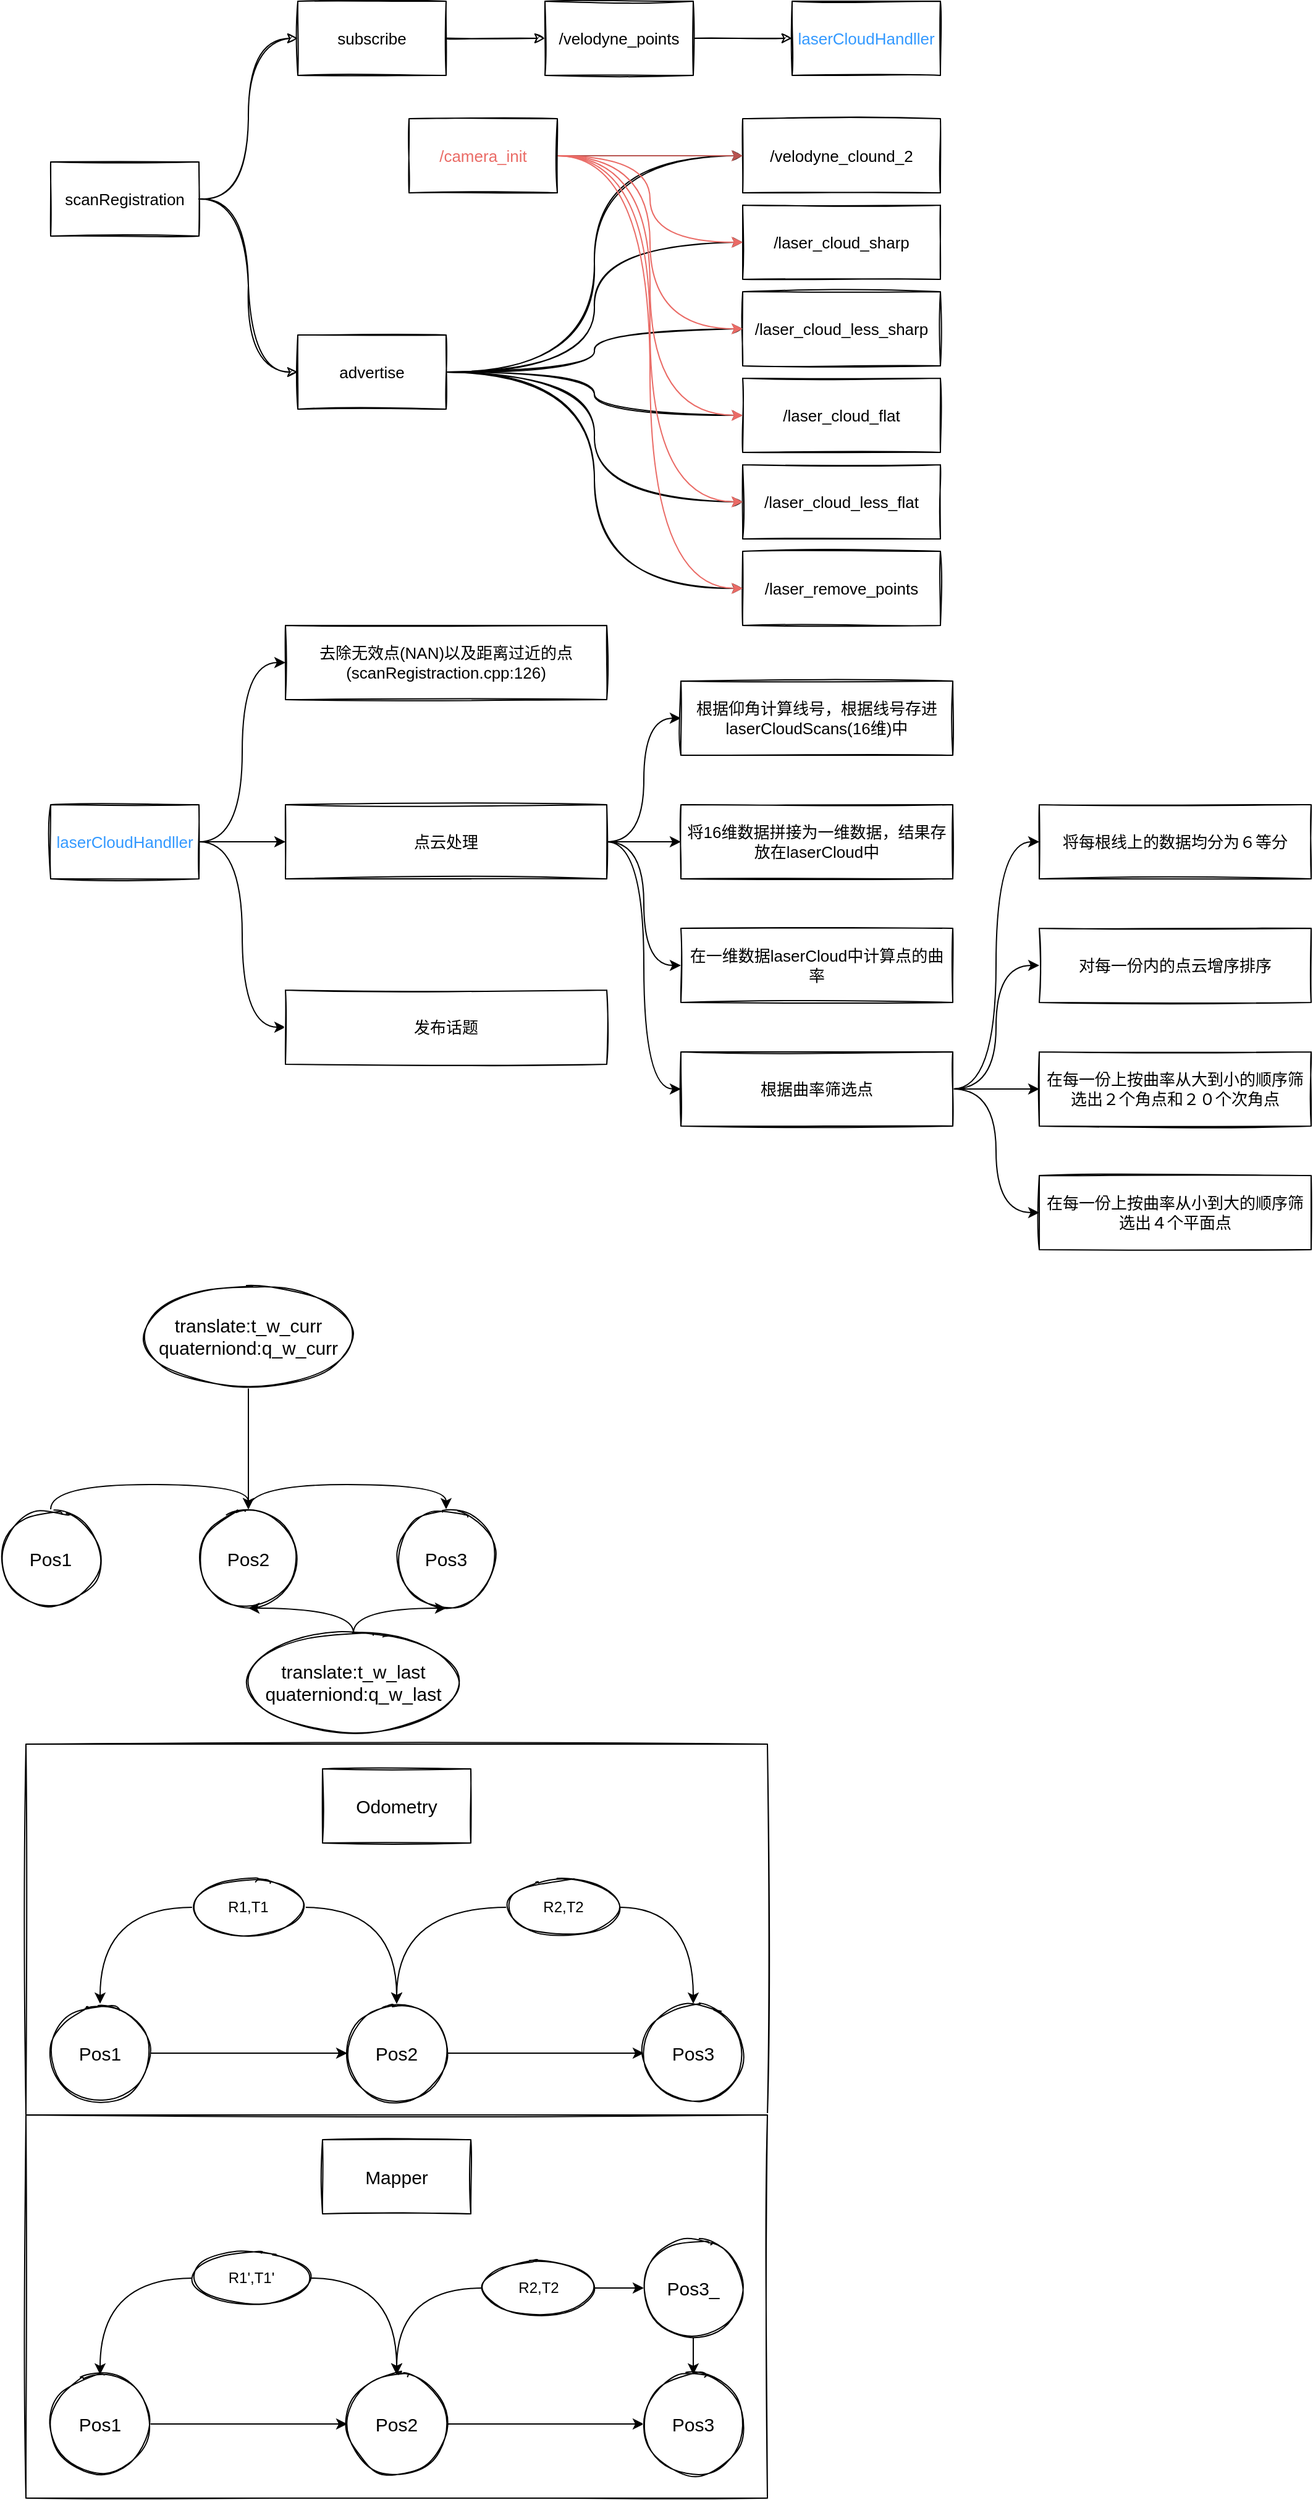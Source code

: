 <mxfile version="17.4.0" type="github">
  <diagram id="PKeqfnqakoSn-dvSIa7h" name="Page-1">
    <mxGraphModel dx="1227" dy="721" grid="1" gridSize="10" guides="1" tooltips="1" connect="1" arrows="1" fold="1" page="1" pageScale="1" pageWidth="827" pageHeight="1169" math="0" shadow="0">
      <root>
        <mxCell id="0" />
        <mxCell id="1" parent="0" />
        <mxCell id="pYPstI5mJE876yl3EqcE-37" value="" style="rounded=0;whiteSpace=wrap;html=1;sketch=1;fontSize=15;verticalAlign=middle;" vertex="1" parent="1">
          <mxGeometry x="20" y="1580" width="600" height="300" as="geometry" />
        </mxCell>
        <mxCell id="Jbxziv27JbcRm0JtDk8l-17" style="edgeStyle=orthogonalEdgeStyle;curved=1;sketch=1;orthogonalLoop=1;jettySize=auto;html=1;entryX=0;entryY=0.5;entryDx=0;entryDy=0;fontSize=13;fontColor=#3399FF;" parent="1" source="Jbxziv27JbcRm0JtDk8l-1" target="Jbxziv27JbcRm0JtDk8l-2" edge="1">
          <mxGeometry relative="1" as="geometry" />
        </mxCell>
        <mxCell id="Jbxziv27JbcRm0JtDk8l-21" style="edgeStyle=orthogonalEdgeStyle;curved=1;sketch=1;orthogonalLoop=1;jettySize=auto;html=1;entryX=0;entryY=0.5;entryDx=0;entryDy=0;fontSize=13;fontColor=#3399FF;" parent="1" source="Jbxziv27JbcRm0JtDk8l-1" target="Jbxziv27JbcRm0JtDk8l-5" edge="1">
          <mxGeometry relative="1" as="geometry" />
        </mxCell>
        <mxCell id="Jbxziv27JbcRm0JtDk8l-1" value="&lt;div style=&quot;font-size: 13px;&quot;&gt;scanRegistration&lt;/div&gt;" style="rounded=0;whiteSpace=wrap;html=1;sketch=1;fontSize=13;" parent="1" vertex="1">
          <mxGeometry x="40" y="300" width="120" height="60" as="geometry" />
        </mxCell>
        <mxCell id="Jbxziv27JbcRm0JtDk8l-10" style="edgeStyle=orthogonalEdgeStyle;curved=1;sketch=1;orthogonalLoop=1;jettySize=auto;html=1;entryX=0;entryY=0.5;entryDx=0;entryDy=0;fontSize=13;" parent="1" source="Jbxziv27JbcRm0JtDk8l-2" target="Jbxziv27JbcRm0JtDk8l-9" edge="1">
          <mxGeometry relative="1" as="geometry" />
        </mxCell>
        <mxCell id="Jbxziv27JbcRm0JtDk8l-2" value="subscribe" style="rounded=0;whiteSpace=wrap;html=1;sketch=1;fontSize=13;" parent="1" vertex="1">
          <mxGeometry x="240" y="170" width="120" height="60" as="geometry" />
        </mxCell>
        <mxCell id="Jbxziv27JbcRm0JtDk8l-14" style="edgeStyle=orthogonalEdgeStyle;curved=1;sketch=1;orthogonalLoop=1;jettySize=auto;html=1;entryX=0;entryY=0.5;entryDx=0;entryDy=0;fontSize=13;fontColor=#3399FF;" parent="1" source="Jbxziv27JbcRm0JtDk8l-5" target="Jbxziv27JbcRm0JtDk8l-13" edge="1">
          <mxGeometry relative="1" as="geometry" />
        </mxCell>
        <mxCell id="Jbxziv27JbcRm0JtDk8l-16" style="edgeStyle=orthogonalEdgeStyle;curved=1;sketch=1;orthogonalLoop=1;jettySize=auto;html=1;entryX=0;entryY=0.5;entryDx=0;entryDy=0;fontSize=13;fontColor=#3399FF;" parent="1" source="Jbxziv27JbcRm0JtDk8l-5" target="Jbxziv27JbcRm0JtDk8l-15" edge="1">
          <mxGeometry relative="1" as="geometry" />
        </mxCell>
        <mxCell id="Jbxziv27JbcRm0JtDk8l-22" style="edgeStyle=orthogonalEdgeStyle;curved=1;sketch=1;orthogonalLoop=1;jettySize=auto;html=1;entryX=0;entryY=0.5;entryDx=0;entryDy=0;fontSize=13;fontColor=#3399FF;" parent="1" source="Jbxziv27JbcRm0JtDk8l-5" target="Jbxziv27JbcRm0JtDk8l-18" edge="1">
          <mxGeometry relative="1" as="geometry" />
        </mxCell>
        <mxCell id="Jbxziv27JbcRm0JtDk8l-26" style="edgeStyle=orthogonalEdgeStyle;curved=1;sketch=1;orthogonalLoop=1;jettySize=auto;html=1;entryX=0;entryY=0.5;entryDx=0;entryDy=0;fontSize=13;fontColor=#3399FF;" parent="1" source="Jbxziv27JbcRm0JtDk8l-5" target="Jbxziv27JbcRm0JtDk8l-23" edge="1">
          <mxGeometry relative="1" as="geometry" />
        </mxCell>
        <mxCell id="Jbxziv27JbcRm0JtDk8l-27" style="edgeStyle=orthogonalEdgeStyle;curved=1;sketch=1;orthogonalLoop=1;jettySize=auto;html=1;entryX=0;entryY=0.5;entryDx=0;entryDy=0;fontSize=13;fontColor=#3399FF;" parent="1" source="Jbxziv27JbcRm0JtDk8l-5" target="Jbxziv27JbcRm0JtDk8l-24" edge="1">
          <mxGeometry relative="1" as="geometry" />
        </mxCell>
        <mxCell id="Jbxziv27JbcRm0JtDk8l-28" style="edgeStyle=orthogonalEdgeStyle;curved=1;sketch=1;orthogonalLoop=1;jettySize=auto;html=1;entryX=0;entryY=0.5;entryDx=0;entryDy=0;fontSize=13;fontColor=#3399FF;" parent="1" source="Jbxziv27JbcRm0JtDk8l-5" target="Jbxziv27JbcRm0JtDk8l-25" edge="1">
          <mxGeometry relative="1" as="geometry" />
        </mxCell>
        <mxCell id="Jbxziv27JbcRm0JtDk8l-5" value="advertise" style="rounded=0;whiteSpace=wrap;html=1;sketch=1;fontSize=13;" parent="1" vertex="1">
          <mxGeometry x="240" y="440" width="120" height="60" as="geometry" />
        </mxCell>
        <mxCell id="Jbxziv27JbcRm0JtDk8l-11" style="edgeStyle=orthogonalEdgeStyle;curved=1;sketch=1;orthogonalLoop=1;jettySize=auto;html=1;fontSize=13;" parent="1" source="Jbxziv27JbcRm0JtDk8l-9" edge="1">
          <mxGeometry relative="1" as="geometry">
            <mxPoint x="640" y="200" as="targetPoint" />
          </mxGeometry>
        </mxCell>
        <mxCell id="Jbxziv27JbcRm0JtDk8l-9" value="/velodyne_points" style="rounded=0;whiteSpace=wrap;html=1;sketch=1;fontSize=13;" parent="1" vertex="1">
          <mxGeometry x="440" y="170" width="120" height="60" as="geometry" />
        </mxCell>
        <mxCell id="Jbxziv27JbcRm0JtDk8l-12" value="laserCloudHandller" style="rounded=0;whiteSpace=wrap;html=1;sketch=1;fontSize=13;fontColor=#3399FF;" parent="1" vertex="1">
          <mxGeometry x="640" y="170" width="120" height="60" as="geometry" />
        </mxCell>
        <mxCell id="Jbxziv27JbcRm0JtDk8l-13" value="/velodyne_clound_2" style="rounded=0;whiteSpace=wrap;html=1;sketch=1;fontSize=13;" parent="1" vertex="1">
          <mxGeometry x="600" y="265" width="160" height="60" as="geometry" />
        </mxCell>
        <mxCell id="Jbxziv27JbcRm0JtDk8l-15" value="/laser_cloud_sharp" style="rounded=0;whiteSpace=wrap;html=1;sketch=1;fontSize=13;" parent="1" vertex="1">
          <mxGeometry x="600" y="335" width="160" height="60" as="geometry" />
        </mxCell>
        <mxCell id="Jbxziv27JbcRm0JtDk8l-18" value="/laser_cloud_less_sharp" style="rounded=0;whiteSpace=wrap;html=1;sketch=1;fontSize=13;" parent="1" vertex="1">
          <mxGeometry x="600" y="405" width="160" height="60" as="geometry" />
        </mxCell>
        <mxCell id="Jbxziv27JbcRm0JtDk8l-23" value="/laser_cloud_flat" style="rounded=0;whiteSpace=wrap;html=1;sketch=1;fontSize=13;" parent="1" vertex="1">
          <mxGeometry x="600" y="475" width="160" height="60" as="geometry" />
        </mxCell>
        <mxCell id="Jbxziv27JbcRm0JtDk8l-24" value="/laser_cloud_less_flat" style="rounded=0;whiteSpace=wrap;html=1;sketch=1;fontSize=13;" parent="1" vertex="1">
          <mxGeometry x="600" y="545" width="160" height="60" as="geometry" />
        </mxCell>
        <mxCell id="Jbxziv27JbcRm0JtDk8l-25" value="/laser_remove_points" style="rounded=0;whiteSpace=wrap;html=1;sketch=1;fontSize=13;" parent="1" vertex="1">
          <mxGeometry x="600" y="615" width="160" height="60" as="geometry" />
        </mxCell>
        <mxCell id="GhelA_jYTZPkLx0FiXOg-9" style="edgeStyle=orthogonalEdgeStyle;orthogonalLoop=1;jettySize=auto;html=1;entryX=0;entryY=0.5;entryDx=0;entryDy=0;curved=1;" parent="1" source="GhelA_jYTZPkLx0FiXOg-1" target="GhelA_jYTZPkLx0FiXOg-2" edge="1">
          <mxGeometry relative="1" as="geometry" />
        </mxCell>
        <mxCell id="GhelA_jYTZPkLx0FiXOg-10" style="edgeStyle=orthogonalEdgeStyle;curved=1;orthogonalLoop=1;jettySize=auto;html=1;entryX=0;entryY=0.5;entryDx=0;entryDy=0;" parent="1" source="GhelA_jYTZPkLx0FiXOg-1" target="GhelA_jYTZPkLx0FiXOg-3" edge="1">
          <mxGeometry relative="1" as="geometry" />
        </mxCell>
        <mxCell id="GhelA_jYTZPkLx0FiXOg-27" style="edgeStyle=orthogonalEdgeStyle;curved=1;orthogonalLoop=1;jettySize=auto;html=1;entryX=0;entryY=0.5;entryDx=0;entryDy=0;" parent="1" source="GhelA_jYTZPkLx0FiXOg-1" target="GhelA_jYTZPkLx0FiXOg-26" edge="1">
          <mxGeometry relative="1" as="geometry" />
        </mxCell>
        <mxCell id="GhelA_jYTZPkLx0FiXOg-1" value="laserCloudHandller" style="rounded=0;whiteSpace=wrap;html=1;sketch=1;fontSize=13;fontColor=#3399FF;" parent="1" vertex="1">
          <mxGeometry x="40" y="820" width="120" height="60" as="geometry" />
        </mxCell>
        <mxCell id="GhelA_jYTZPkLx0FiXOg-2" value="去除无效点(NAN)以及距离过近的点(scanRegistraction.cpp:126)" style="rounded=0;whiteSpace=wrap;html=1;sketch=1;fontSize=13;" parent="1" vertex="1">
          <mxGeometry x="230" y="675" width="260" height="60" as="geometry" />
        </mxCell>
        <mxCell id="GhelA_jYTZPkLx0FiXOg-11" style="edgeStyle=orthogonalEdgeStyle;curved=1;orthogonalLoop=1;jettySize=auto;html=1;entryX=0;entryY=0.5;entryDx=0;entryDy=0;" parent="1" source="GhelA_jYTZPkLx0FiXOg-3" target="GhelA_jYTZPkLx0FiXOg-4" edge="1">
          <mxGeometry relative="1" as="geometry" />
        </mxCell>
        <mxCell id="GhelA_jYTZPkLx0FiXOg-12" style="edgeStyle=orthogonalEdgeStyle;curved=1;orthogonalLoop=1;jettySize=auto;html=1;entryX=0;entryY=0.5;entryDx=0;entryDy=0;" parent="1" source="GhelA_jYTZPkLx0FiXOg-3" target="GhelA_jYTZPkLx0FiXOg-5" edge="1">
          <mxGeometry relative="1" as="geometry" />
        </mxCell>
        <mxCell id="GhelA_jYTZPkLx0FiXOg-13" style="edgeStyle=orthogonalEdgeStyle;curved=1;orthogonalLoop=1;jettySize=auto;html=1;entryX=0;entryY=0.5;entryDx=0;entryDy=0;" parent="1" source="GhelA_jYTZPkLx0FiXOg-3" target="GhelA_jYTZPkLx0FiXOg-6" edge="1">
          <mxGeometry relative="1" as="geometry" />
        </mxCell>
        <mxCell id="GhelA_jYTZPkLx0FiXOg-14" style="edgeStyle=orthogonalEdgeStyle;curved=1;orthogonalLoop=1;jettySize=auto;html=1;entryX=0;entryY=0.5;entryDx=0;entryDy=0;" parent="1" source="GhelA_jYTZPkLx0FiXOg-3" target="GhelA_jYTZPkLx0FiXOg-7" edge="1">
          <mxGeometry relative="1" as="geometry">
            <Array as="points">
              <mxPoint x="520" y="850" />
              <mxPoint x="520" y="1050" />
            </Array>
          </mxGeometry>
        </mxCell>
        <mxCell id="GhelA_jYTZPkLx0FiXOg-3" value="点云处理" style="rounded=0;whiteSpace=wrap;html=1;sketch=1;fontSize=13;" parent="1" vertex="1">
          <mxGeometry x="230" y="820" width="260" height="60" as="geometry" />
        </mxCell>
        <mxCell id="GhelA_jYTZPkLx0FiXOg-4" value="&lt;div&gt;根据仰角计算线号，根据线号存进&lt;/div&gt;&lt;div&gt;laserCloudScans(16维)中&lt;/div&gt;" style="rounded=0;whiteSpace=wrap;html=1;sketch=1;fontSize=13;" parent="1" vertex="1">
          <mxGeometry x="550" y="720" width="220" height="60" as="geometry" />
        </mxCell>
        <mxCell id="GhelA_jYTZPkLx0FiXOg-5" value="将16维数据拼接为一维数据，结果存放在laserCloud中" style="rounded=0;whiteSpace=wrap;html=1;sketch=1;fontSize=13;" parent="1" vertex="1">
          <mxGeometry x="550" y="820" width="220" height="60" as="geometry" />
        </mxCell>
        <mxCell id="GhelA_jYTZPkLx0FiXOg-6" value="在一维数据laserCloud中计算点的曲率" style="rounded=0;whiteSpace=wrap;html=1;sketch=1;fontSize=13;" parent="1" vertex="1">
          <mxGeometry x="550" y="920" width="220" height="60" as="geometry" />
        </mxCell>
        <mxCell id="GhelA_jYTZPkLx0FiXOg-22" style="edgeStyle=orthogonalEdgeStyle;curved=1;orthogonalLoop=1;jettySize=auto;html=1;entryX=0;entryY=0.5;entryDx=0;entryDy=0;" parent="1" source="GhelA_jYTZPkLx0FiXOg-7" target="GhelA_jYTZPkLx0FiXOg-8" edge="1">
          <mxGeometry relative="1" as="geometry" />
        </mxCell>
        <mxCell id="GhelA_jYTZPkLx0FiXOg-23" style="edgeStyle=orthogonalEdgeStyle;curved=1;orthogonalLoop=1;jettySize=auto;html=1;entryX=0;entryY=0.5;entryDx=0;entryDy=0;" parent="1" source="GhelA_jYTZPkLx0FiXOg-7" target="GhelA_jYTZPkLx0FiXOg-17" edge="1">
          <mxGeometry relative="1" as="geometry" />
        </mxCell>
        <mxCell id="GhelA_jYTZPkLx0FiXOg-24" style="edgeStyle=orthogonalEdgeStyle;curved=1;orthogonalLoop=1;jettySize=auto;html=1;entryX=0;entryY=0.5;entryDx=0;entryDy=0;" parent="1" source="GhelA_jYTZPkLx0FiXOg-7" target="GhelA_jYTZPkLx0FiXOg-15" edge="1">
          <mxGeometry relative="1" as="geometry" />
        </mxCell>
        <mxCell id="GhelA_jYTZPkLx0FiXOg-25" style="edgeStyle=orthogonalEdgeStyle;curved=1;orthogonalLoop=1;jettySize=auto;html=1;entryX=0;entryY=0.5;entryDx=0;entryDy=0;" parent="1" source="GhelA_jYTZPkLx0FiXOg-7" target="GhelA_jYTZPkLx0FiXOg-16" edge="1">
          <mxGeometry relative="1" as="geometry" />
        </mxCell>
        <mxCell id="GhelA_jYTZPkLx0FiXOg-7" value="根据曲率筛选点" style="rounded=0;whiteSpace=wrap;html=1;sketch=1;fontSize=13;" parent="1" vertex="1">
          <mxGeometry x="550" y="1020" width="220" height="60" as="geometry" />
        </mxCell>
        <mxCell id="GhelA_jYTZPkLx0FiXOg-8" value="将每根线上的数据均分为６等分" style="rounded=0;whiteSpace=wrap;html=1;sketch=1;fontSize=13;" parent="1" vertex="1">
          <mxGeometry x="840" y="820" width="220" height="60" as="geometry" />
        </mxCell>
        <mxCell id="GhelA_jYTZPkLx0FiXOg-15" value="在每一份上按曲率从大到小的顺序筛选出２个角点和２０个次角点" style="rounded=0;whiteSpace=wrap;html=1;sketch=1;fontSize=13;" parent="1" vertex="1">
          <mxGeometry x="840" y="1020" width="220" height="60" as="geometry" />
        </mxCell>
        <mxCell id="GhelA_jYTZPkLx0FiXOg-16" value="在每一份上按曲率从小到大的顺序筛选出４个平面点" style="rounded=0;whiteSpace=wrap;html=1;sketch=1;fontSize=13;" parent="1" vertex="1">
          <mxGeometry x="840" y="1120" width="220" height="60" as="geometry" />
        </mxCell>
        <mxCell id="GhelA_jYTZPkLx0FiXOg-17" value="对每一份内的点云增序排序" style="rounded=0;whiteSpace=wrap;html=1;sketch=1;fontSize=13;" parent="1" vertex="1">
          <mxGeometry x="840" y="920" width="220" height="60" as="geometry" />
        </mxCell>
        <mxCell id="GhelA_jYTZPkLx0FiXOg-26" value="发布话题" style="rounded=0;whiteSpace=wrap;html=1;sketch=1;fontSize=13;" parent="1" vertex="1">
          <mxGeometry x="230" y="970" width="260" height="60" as="geometry" />
        </mxCell>
        <mxCell id="GhelA_jYTZPkLx0FiXOg-29" style="edgeStyle=orthogonalEdgeStyle;curved=1;orthogonalLoop=1;jettySize=auto;html=1;entryX=0;entryY=0.5;entryDx=0;entryDy=0;fontColor=#EA6B66;strokeColor=#b85450;fillColor=#f8cecc;" parent="1" source="GhelA_jYTZPkLx0FiXOg-28" target="Jbxziv27JbcRm0JtDk8l-13" edge="1">
          <mxGeometry relative="1" as="geometry" />
        </mxCell>
        <mxCell id="GhelA_jYTZPkLx0FiXOg-30" style="edgeStyle=orthogonalEdgeStyle;curved=1;orthogonalLoop=1;jettySize=auto;html=1;entryX=0;entryY=0.5;entryDx=0;entryDy=0;fontColor=#EA6B66;strokeColor=#EA6B66;" parent="1" source="GhelA_jYTZPkLx0FiXOg-28" target="Jbxziv27JbcRm0JtDk8l-15" edge="1">
          <mxGeometry relative="1" as="geometry" />
        </mxCell>
        <mxCell id="GhelA_jYTZPkLx0FiXOg-31" style="edgeStyle=orthogonalEdgeStyle;curved=1;orthogonalLoop=1;jettySize=auto;html=1;entryX=0;entryY=0.5;entryDx=0;entryDy=0;fontColor=#EA6B66;strokeColor=#EA6B66;" parent="1" source="GhelA_jYTZPkLx0FiXOg-28" target="Jbxziv27JbcRm0JtDk8l-18" edge="1">
          <mxGeometry relative="1" as="geometry" />
        </mxCell>
        <mxCell id="GhelA_jYTZPkLx0FiXOg-32" style="edgeStyle=orthogonalEdgeStyle;curved=1;orthogonalLoop=1;jettySize=auto;html=1;entryX=0;entryY=0.5;entryDx=0;entryDy=0;fontColor=#EA6B66;strokeColor=#EA6B66;" parent="1" source="GhelA_jYTZPkLx0FiXOg-28" target="Jbxziv27JbcRm0JtDk8l-23" edge="1">
          <mxGeometry relative="1" as="geometry" />
        </mxCell>
        <mxCell id="GhelA_jYTZPkLx0FiXOg-33" style="edgeStyle=orthogonalEdgeStyle;curved=1;orthogonalLoop=1;jettySize=auto;html=1;entryX=0;entryY=0.5;entryDx=0;entryDy=0;fontColor=#EA6B66;strokeColor=#EA6B66;" parent="1" source="GhelA_jYTZPkLx0FiXOg-28" target="Jbxziv27JbcRm0JtDk8l-24" edge="1">
          <mxGeometry relative="1" as="geometry" />
        </mxCell>
        <mxCell id="GhelA_jYTZPkLx0FiXOg-34" style="edgeStyle=orthogonalEdgeStyle;curved=1;orthogonalLoop=1;jettySize=auto;html=1;entryX=0;entryY=0.5;entryDx=0;entryDy=0;fontColor=#EA6B66;strokeColor=#EA6B66;" parent="1" source="GhelA_jYTZPkLx0FiXOg-28" target="Jbxziv27JbcRm0JtDk8l-25" edge="1">
          <mxGeometry relative="1" as="geometry" />
        </mxCell>
        <mxCell id="GhelA_jYTZPkLx0FiXOg-28" value="&lt;font color=&quot;#EA6B66&quot;&gt;/camera_init&lt;/font&gt;" style="rounded=0;whiteSpace=wrap;html=1;sketch=1;fontSize=13;" parent="1" vertex="1">
          <mxGeometry x="330" y="265" width="120" height="60" as="geometry" />
        </mxCell>
        <mxCell id="pYPstI5mJE876yl3EqcE-6" style="edgeStyle=orthogonalEdgeStyle;curved=1;orthogonalLoop=1;jettySize=auto;html=1;exitX=0.5;exitY=0;exitDx=0;exitDy=0;entryX=0.5;entryY=0;entryDx=0;entryDy=0;fontSize=15;" edge="1" parent="1" source="pYPstI5mJE876yl3EqcE-1" target="pYPstI5mJE876yl3EqcE-3">
          <mxGeometry relative="1" as="geometry" />
        </mxCell>
        <mxCell id="pYPstI5mJE876yl3EqcE-1" value="Pos1" style="ellipse;whiteSpace=wrap;html=1;aspect=fixed;sketch=1;fontSize=15;" vertex="1" parent="1">
          <mxGeometry y="1390" width="80" height="80" as="geometry" />
        </mxCell>
        <mxCell id="pYPstI5mJE876yl3EqcE-7" style="edgeStyle=orthogonalEdgeStyle;curved=1;orthogonalLoop=1;jettySize=auto;html=1;exitX=0.5;exitY=0;exitDx=0;exitDy=0;entryX=0.5;entryY=0;entryDx=0;entryDy=0;fontSize=15;" edge="1" parent="1" source="pYPstI5mJE876yl3EqcE-3" target="pYPstI5mJE876yl3EqcE-4">
          <mxGeometry relative="1" as="geometry" />
        </mxCell>
        <mxCell id="pYPstI5mJE876yl3EqcE-3" value="Pos2" style="ellipse;whiteSpace=wrap;html=1;aspect=fixed;sketch=1;fontSize=15;" vertex="1" parent="1">
          <mxGeometry x="160" y="1390" width="80" height="80" as="geometry" />
        </mxCell>
        <mxCell id="pYPstI5mJE876yl3EqcE-4" value="Pos3" style="ellipse;whiteSpace=wrap;html=1;aspect=fixed;sketch=1;fontSize=15;" vertex="1" parent="1">
          <mxGeometry x="320" y="1390" width="80" height="80" as="geometry" />
        </mxCell>
        <mxCell id="pYPstI5mJE876yl3EqcE-19" style="edgeStyle=orthogonalEdgeStyle;curved=1;orthogonalLoop=1;jettySize=auto;html=1;entryX=0.5;entryY=0;entryDx=0;entryDy=0;fontSize=15;" edge="1" parent="1" source="pYPstI5mJE876yl3EqcE-9" target="pYPstI5mJE876yl3EqcE-3">
          <mxGeometry relative="1" as="geometry" />
        </mxCell>
        <mxCell id="pYPstI5mJE876yl3EqcE-9" value="&lt;div style=&quot;font-size: 15px&quot;&gt;&lt;font style=&quot;font-size: 15px&quot;&gt;translate:t_w_curr&lt;/font&gt;&lt;/div&gt;&lt;div style=&quot;font-size: 15px&quot;&gt;&lt;font style=&quot;font-size: 15px&quot;&gt;quaterniond:q_w_curr&lt;br&gt;&lt;/font&gt;&lt;/div&gt;" style="ellipse;whiteSpace=wrap;html=1;sketch=1;" vertex="1" parent="1">
          <mxGeometry x="115" y="1210" width="170" height="80" as="geometry" />
        </mxCell>
        <mxCell id="pYPstI5mJE876yl3EqcE-17" style="edgeStyle=orthogonalEdgeStyle;curved=1;orthogonalLoop=1;jettySize=auto;html=1;entryX=0.5;entryY=1;entryDx=0;entryDy=0;fontSize=15;" edge="1" parent="1" source="pYPstI5mJE876yl3EqcE-10" target="pYPstI5mJE876yl3EqcE-3">
          <mxGeometry relative="1" as="geometry" />
        </mxCell>
        <mxCell id="pYPstI5mJE876yl3EqcE-18" style="edgeStyle=orthogonalEdgeStyle;curved=1;orthogonalLoop=1;jettySize=auto;html=1;entryX=0.5;entryY=1;entryDx=0;entryDy=0;fontSize=15;" edge="1" parent="1" source="pYPstI5mJE876yl3EqcE-10" target="pYPstI5mJE876yl3EqcE-4">
          <mxGeometry relative="1" as="geometry" />
        </mxCell>
        <mxCell id="pYPstI5mJE876yl3EqcE-10" value="&lt;div style=&quot;font-size: 15px&quot;&gt;&lt;font style=&quot;font-size: 15px&quot;&gt;translate:t_w_last&lt;/font&gt;&lt;/div&gt;&lt;div style=&quot;font-size: 15px&quot;&gt;&lt;font style=&quot;font-size: 15px&quot;&gt;quaterniond:q_w_last&lt;br&gt;&lt;/font&gt;&lt;/div&gt;" style="ellipse;whiteSpace=wrap;html=1;sketch=1;" vertex="1" parent="1">
          <mxGeometry x="200" y="1490" width="170" height="80" as="geometry" />
        </mxCell>
        <mxCell id="pYPstI5mJE876yl3EqcE-29" style="edgeStyle=orthogonalEdgeStyle;curved=1;orthogonalLoop=1;jettySize=auto;html=1;fontSize=15;" edge="1" parent="1" source="pYPstI5mJE876yl3EqcE-20" target="pYPstI5mJE876yl3EqcE-21">
          <mxGeometry relative="1" as="geometry" />
        </mxCell>
        <mxCell id="pYPstI5mJE876yl3EqcE-20" value="Pos1" style="ellipse;whiteSpace=wrap;html=1;aspect=fixed;sketch=1;fontSize=15;" vertex="1" parent="1">
          <mxGeometry x="40" y="1790" width="80" height="80" as="geometry" />
        </mxCell>
        <mxCell id="pYPstI5mJE876yl3EqcE-30" style="edgeStyle=orthogonalEdgeStyle;curved=1;orthogonalLoop=1;jettySize=auto;html=1;fontSize=15;" edge="1" parent="1" source="pYPstI5mJE876yl3EqcE-21" target="pYPstI5mJE876yl3EqcE-22">
          <mxGeometry relative="1" as="geometry" />
        </mxCell>
        <mxCell id="pYPstI5mJE876yl3EqcE-21" value="Pos2" style="ellipse;whiteSpace=wrap;html=1;aspect=fixed;sketch=1;fontSize=15;" vertex="1" parent="1">
          <mxGeometry x="280" y="1790" width="80" height="80" as="geometry" />
        </mxCell>
        <mxCell id="pYPstI5mJE876yl3EqcE-22" value="Pos3" style="ellipse;whiteSpace=wrap;html=1;aspect=fixed;sketch=1;fontSize=15;" vertex="1" parent="1">
          <mxGeometry x="520" y="1790" width="80" height="80" as="geometry" />
        </mxCell>
        <mxCell id="pYPstI5mJE876yl3EqcE-31" style="edgeStyle=orthogonalEdgeStyle;curved=1;orthogonalLoop=1;jettySize=auto;html=1;entryX=0.5;entryY=0;entryDx=0;entryDy=0;fontSize=15;" edge="1" parent="1" source="pYPstI5mJE876yl3EqcE-27" target="pYPstI5mJE876yl3EqcE-20">
          <mxGeometry relative="1" as="geometry" />
        </mxCell>
        <mxCell id="pYPstI5mJE876yl3EqcE-32" style="edgeStyle=orthogonalEdgeStyle;curved=1;orthogonalLoop=1;jettySize=auto;html=1;entryX=0.5;entryY=0;entryDx=0;entryDy=0;fontSize=15;" edge="1" parent="1" source="pYPstI5mJE876yl3EqcE-27" target="pYPstI5mJE876yl3EqcE-21">
          <mxGeometry relative="1" as="geometry" />
        </mxCell>
        <mxCell id="pYPstI5mJE876yl3EqcE-27" value="&lt;div&gt;R1,T1&lt;/div&gt;" style="ellipse;whiteSpace=wrap;html=1;sketch=1;" vertex="1" parent="1">
          <mxGeometry x="155" y="1690" width="90" height="44" as="geometry" />
        </mxCell>
        <mxCell id="pYPstI5mJE876yl3EqcE-33" style="edgeStyle=orthogonalEdgeStyle;curved=1;orthogonalLoop=1;jettySize=auto;html=1;fontSize=15;" edge="1" parent="1" source="pYPstI5mJE876yl3EqcE-28" target="pYPstI5mJE876yl3EqcE-21">
          <mxGeometry relative="1" as="geometry" />
        </mxCell>
        <mxCell id="pYPstI5mJE876yl3EqcE-34" style="edgeStyle=orthogonalEdgeStyle;curved=1;orthogonalLoop=1;jettySize=auto;html=1;fontSize=15;" edge="1" parent="1" source="pYPstI5mJE876yl3EqcE-28" target="pYPstI5mJE876yl3EqcE-22">
          <mxGeometry relative="1" as="geometry" />
        </mxCell>
        <mxCell id="pYPstI5mJE876yl3EqcE-28" value="R2,T2" style="ellipse;whiteSpace=wrap;html=1;sketch=1;" vertex="1" parent="1">
          <mxGeometry x="410" y="1690" width="90" height="44" as="geometry" />
        </mxCell>
        <mxCell id="pYPstI5mJE876yl3EqcE-35" value="Odometry" style="rounded=0;whiteSpace=wrap;html=1;sketch=1;fontSize=15;" vertex="1" parent="1">
          <mxGeometry x="260" y="1600" width="120" height="60" as="geometry" />
        </mxCell>
        <mxCell id="pYPstI5mJE876yl3EqcE-39" value="" style="rounded=0;whiteSpace=wrap;html=1;sketch=1;fontSize=15;verticalAlign=middle;" vertex="1" parent="1">
          <mxGeometry x="20" y="1880" width="600" height="310" as="geometry" />
        </mxCell>
        <mxCell id="pYPstI5mJE876yl3EqcE-40" style="edgeStyle=orthogonalEdgeStyle;curved=1;orthogonalLoop=1;jettySize=auto;html=1;fontSize=15;" edge="1" parent="1" source="pYPstI5mJE876yl3EqcE-41" target="pYPstI5mJE876yl3EqcE-43">
          <mxGeometry relative="1" as="geometry" />
        </mxCell>
        <mxCell id="pYPstI5mJE876yl3EqcE-41" value="Pos1" style="ellipse;whiteSpace=wrap;html=1;aspect=fixed;sketch=1;fontSize=15;" vertex="1" parent="1">
          <mxGeometry x="40" y="2090" width="80" height="80" as="geometry" />
        </mxCell>
        <mxCell id="pYPstI5mJE876yl3EqcE-42" style="edgeStyle=orthogonalEdgeStyle;curved=1;orthogonalLoop=1;jettySize=auto;html=1;fontSize=15;" edge="1" parent="1" source="pYPstI5mJE876yl3EqcE-43" target="pYPstI5mJE876yl3EqcE-44">
          <mxGeometry relative="1" as="geometry" />
        </mxCell>
        <mxCell id="pYPstI5mJE876yl3EqcE-43" value="Pos2" style="ellipse;whiteSpace=wrap;html=1;aspect=fixed;sketch=1;fontSize=15;" vertex="1" parent="1">
          <mxGeometry x="280" y="2090" width="80" height="80" as="geometry" />
        </mxCell>
        <mxCell id="pYPstI5mJE876yl3EqcE-44" value="Pos3" style="ellipse;whiteSpace=wrap;html=1;aspect=fixed;sketch=1;fontSize=15;" vertex="1" parent="1">
          <mxGeometry x="520" y="2090" width="80" height="80" as="geometry" />
        </mxCell>
        <mxCell id="pYPstI5mJE876yl3EqcE-45" style="edgeStyle=orthogonalEdgeStyle;curved=1;orthogonalLoop=1;jettySize=auto;html=1;entryX=0.5;entryY=0;entryDx=0;entryDy=0;fontSize=15;" edge="1" parent="1" source="pYPstI5mJE876yl3EqcE-47" target="pYPstI5mJE876yl3EqcE-41">
          <mxGeometry relative="1" as="geometry" />
        </mxCell>
        <mxCell id="pYPstI5mJE876yl3EqcE-46" style="edgeStyle=orthogonalEdgeStyle;curved=1;orthogonalLoop=1;jettySize=auto;html=1;entryX=0.5;entryY=0;entryDx=0;entryDy=0;fontSize=15;" edge="1" parent="1" source="pYPstI5mJE876yl3EqcE-47" target="pYPstI5mJE876yl3EqcE-43">
          <mxGeometry relative="1" as="geometry" />
        </mxCell>
        <mxCell id="pYPstI5mJE876yl3EqcE-47" value="&lt;div&gt;R1&#39;,T1&#39;&lt;/div&gt;" style="ellipse;whiteSpace=wrap;html=1;sketch=1;" vertex="1" parent="1">
          <mxGeometry x="155" y="1990" width="95" height="44" as="geometry" />
        </mxCell>
        <mxCell id="pYPstI5mJE876yl3EqcE-51" value="Mapper" style="rounded=0;whiteSpace=wrap;html=1;sketch=1;fontSize=15;" vertex="1" parent="1">
          <mxGeometry x="260" y="1900" width="120" height="60" as="geometry" />
        </mxCell>
        <mxCell id="pYPstI5mJE876yl3EqcE-57" style="edgeStyle=orthogonalEdgeStyle;curved=1;orthogonalLoop=1;jettySize=auto;html=1;entryX=0.5;entryY=0;entryDx=0;entryDy=0;fontSize=15;" edge="1" parent="1" source="pYPstI5mJE876yl3EqcE-53" target="pYPstI5mJE876yl3EqcE-44">
          <mxGeometry relative="1" as="geometry" />
        </mxCell>
        <mxCell id="pYPstI5mJE876yl3EqcE-53" value="Pos3_" style="ellipse;whiteSpace=wrap;html=1;aspect=fixed;sketch=1;fontSize=15;" vertex="1" parent="1">
          <mxGeometry x="520" y="1980" width="80" height="80" as="geometry" />
        </mxCell>
        <mxCell id="pYPstI5mJE876yl3EqcE-55" style="edgeStyle=orthogonalEdgeStyle;curved=1;orthogonalLoop=1;jettySize=auto;html=1;entryX=0.5;entryY=0;entryDx=0;entryDy=0;fontSize=15;" edge="1" parent="1" source="pYPstI5mJE876yl3EqcE-54" target="pYPstI5mJE876yl3EqcE-43">
          <mxGeometry relative="1" as="geometry" />
        </mxCell>
        <mxCell id="pYPstI5mJE876yl3EqcE-56" style="edgeStyle=orthogonalEdgeStyle;curved=1;orthogonalLoop=1;jettySize=auto;html=1;entryX=0;entryY=0.5;entryDx=0;entryDy=0;fontSize=15;" edge="1" parent="1" source="pYPstI5mJE876yl3EqcE-54" target="pYPstI5mJE876yl3EqcE-53">
          <mxGeometry relative="1" as="geometry" />
        </mxCell>
        <mxCell id="pYPstI5mJE876yl3EqcE-54" value="R2,T2" style="ellipse;whiteSpace=wrap;html=1;sketch=1;" vertex="1" parent="1">
          <mxGeometry x="390" y="1998" width="90" height="44" as="geometry" />
        </mxCell>
      </root>
    </mxGraphModel>
  </diagram>
</mxfile>

